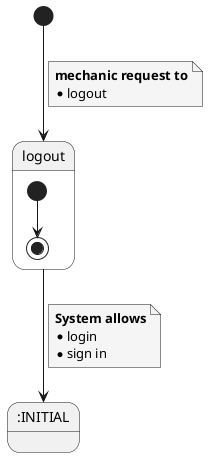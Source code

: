 @startuml

skinparam {
    NoteBackgroundColor #whiteSmoke
}

state initial as ":INITIAL"

[*] --> logout
note on link
<b>mechanic request to</b>
* logout
end note

state logout {

[*] --> [*]

}
logout --> initial
note on link
    <b>System allows</b>
    * login
    * sign in
end note



@enduml
